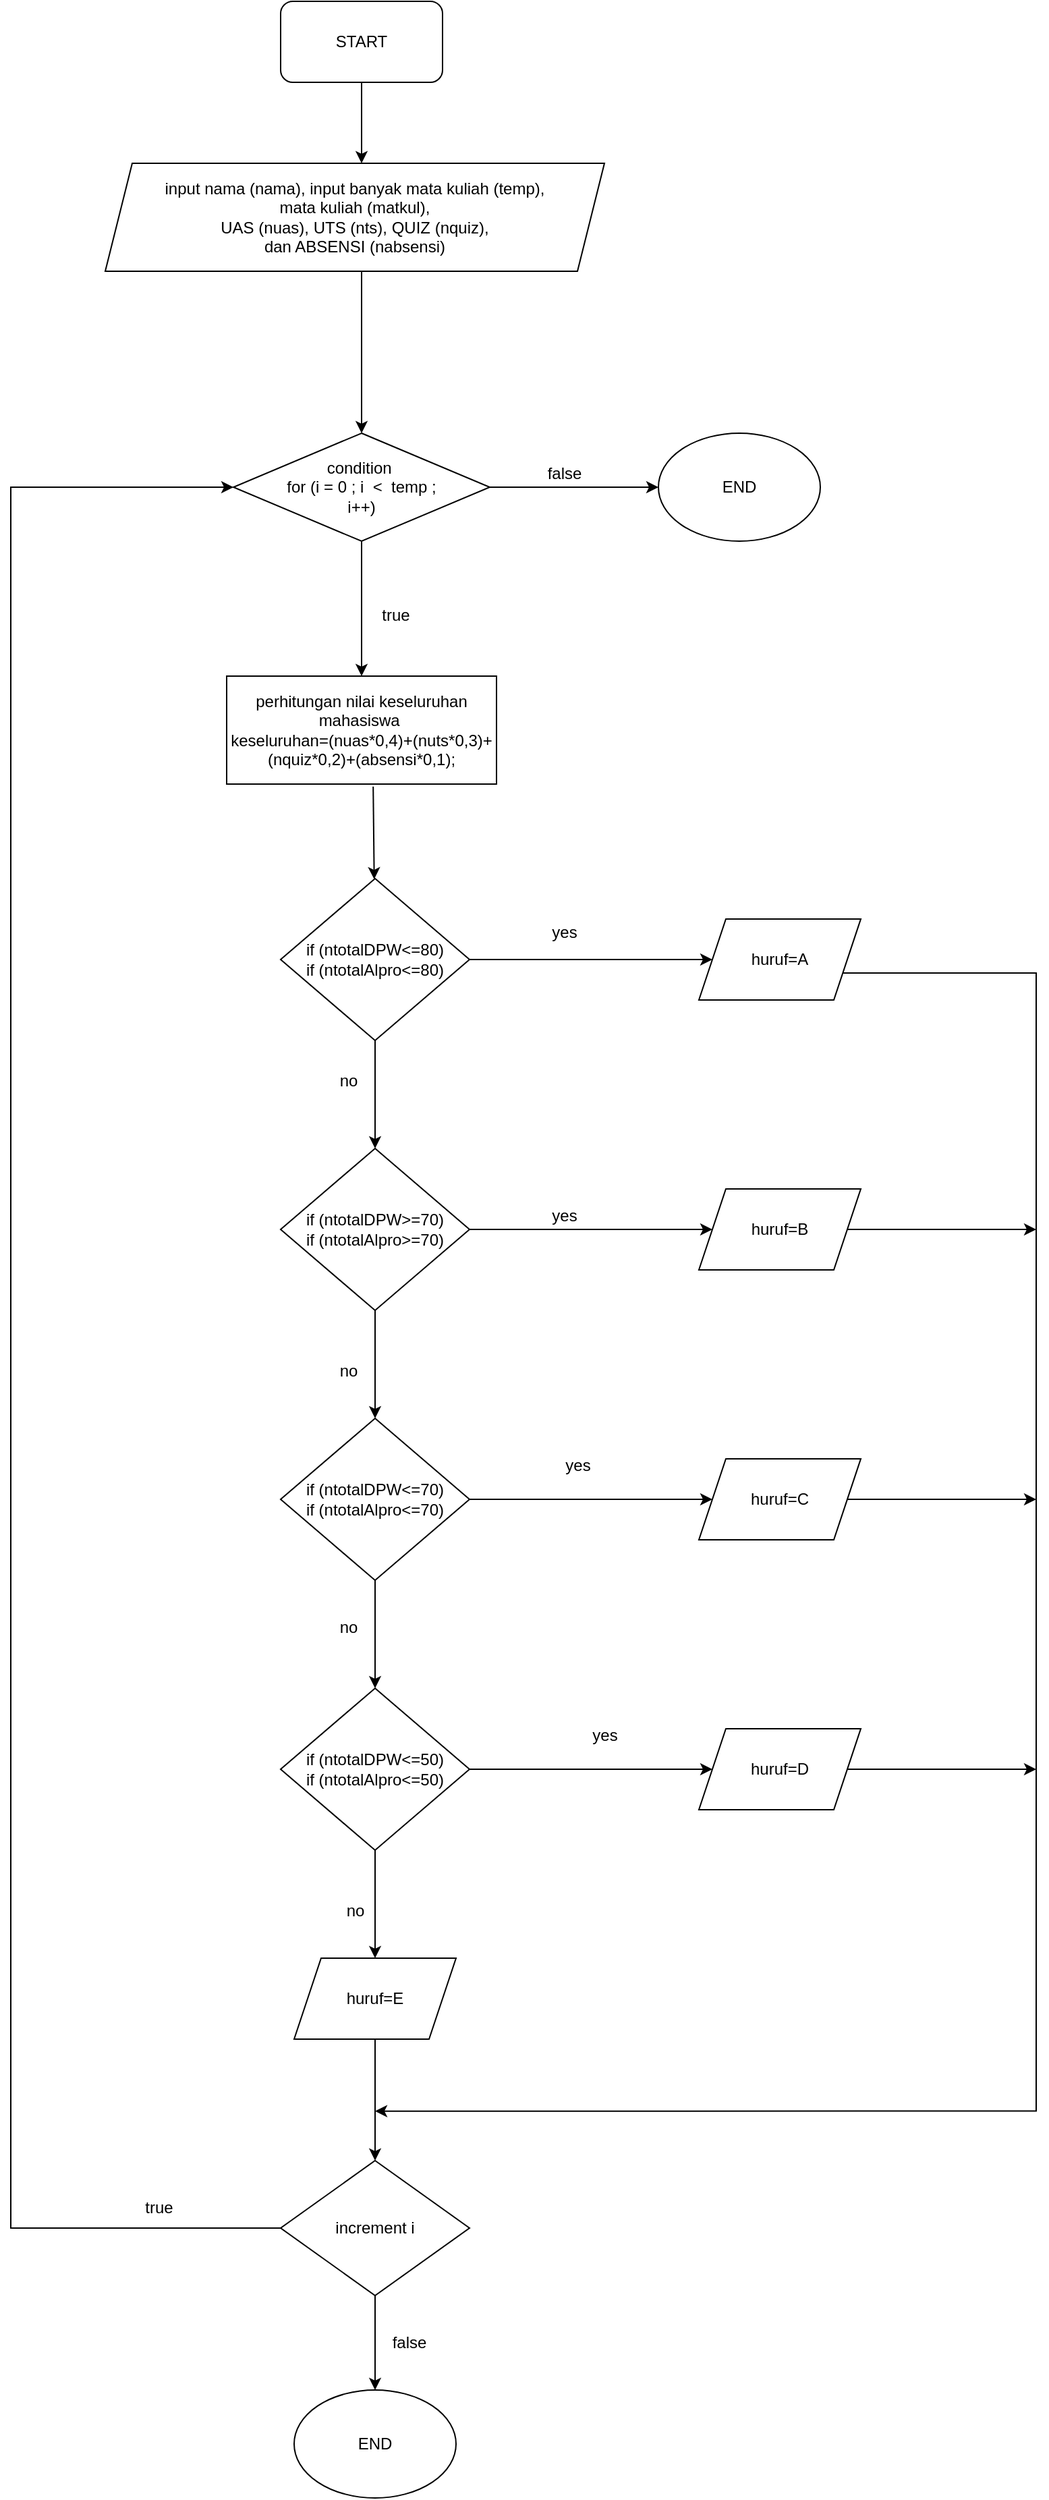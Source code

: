 <mxfile>
    <diagram id="oE5NL9WdwidAnqOml3bV" name="Page-1">
        <mxGraphModel dx="572" dy="518" grid="1" gridSize="10" guides="1" tooltips="1" connect="1" arrows="1" fold="1" page="1" pageScale="1" pageWidth="850" pageHeight="1100" math="0" shadow="0">
            <root>
                <mxCell id="0"/>
                <mxCell id="1" parent="0"/>
                <mxCell id="48" value="START" style="rounded=1;whiteSpace=wrap;html=1;" vertex="1" parent="1">
                    <mxGeometry x="360" y="360" width="120" height="60" as="geometry"/>
                </mxCell>
                <mxCell id="49" value="" style="endArrow=classic;html=1;rounded=0;exitX=0.5;exitY=1;exitDx=0;exitDy=0;" edge="1" parent="1" source="48">
                    <mxGeometry width="50" height="50" relative="1" as="geometry">
                        <mxPoint x="380" y="570" as="sourcePoint"/>
                        <mxPoint x="420" y="480" as="targetPoint"/>
                    </mxGeometry>
                </mxCell>
                <mxCell id="50" value="input nama (nama), input banyak mata kuliah (temp),&lt;br&gt;mata kuliah (matkul), &lt;br&gt;UAS (nuas), UTS (nts), QUIZ (nquiz),&lt;br&gt;&amp;nbsp;dan ABSENSI (nabsensi)&amp;nbsp;" style="shape=parallelogram;perimeter=parallelogramPerimeter;whiteSpace=wrap;html=1;fixedSize=1;" vertex="1" parent="1">
                    <mxGeometry x="230" y="480" width="370" height="80" as="geometry"/>
                </mxCell>
                <mxCell id="51" value="perhitungan nilai keseluruhan mahasiswa&amp;nbsp;&lt;br&gt;keseluruhan=(nuas*0,4)+(nuts*0,3)+&lt;br&gt;(nquiz*0,2)+(absensi*0,1);" style="rounded=0;whiteSpace=wrap;html=1;" vertex="1" parent="1">
                    <mxGeometry x="320" y="860" width="200" height="80" as="geometry"/>
                </mxCell>
                <mxCell id="52" style="edgeStyle=orthogonalEdgeStyle;rounded=0;orthogonalLoop=1;jettySize=auto;html=1;entryX=0;entryY=0.5;entryDx=0;entryDy=0;" edge="1" parent="1" source="53" target="63">
                    <mxGeometry relative="1" as="geometry"/>
                </mxCell>
                <mxCell id="53" value="if (ntotalDPW&amp;lt;=80)&lt;br&gt;if (ntotalAlpro&amp;lt;=80)" style="rhombus;whiteSpace=wrap;html=1;" vertex="1" parent="1">
                    <mxGeometry x="360" y="1010" width="140" height="120" as="geometry"/>
                </mxCell>
                <mxCell id="54" style="edgeStyle=orthogonalEdgeStyle;rounded=0;orthogonalLoop=1;jettySize=auto;html=1;" edge="1" parent="1" source="55" target="65">
                    <mxGeometry relative="1" as="geometry"/>
                </mxCell>
                <mxCell id="55" value="if (ntotalDPW&amp;gt;=70)&lt;br&gt;if (ntotalAlpro&amp;gt;=70)" style="rhombus;whiteSpace=wrap;html=1;" vertex="1" parent="1">
                    <mxGeometry x="360" y="1210" width="140" height="120" as="geometry"/>
                </mxCell>
                <mxCell id="56" value="" style="endArrow=classic;html=1;rounded=0;exitX=0.5;exitY=1;exitDx=0;exitDy=0;entryX=0.5;entryY=0;entryDx=0;entryDy=0;" edge="1" parent="1" source="55" target="58">
                    <mxGeometry width="50" height="50" relative="1" as="geometry">
                        <mxPoint x="530" y="1380" as="sourcePoint"/>
                        <mxPoint x="440" y="1410" as="targetPoint"/>
                    </mxGeometry>
                </mxCell>
                <mxCell id="57" style="edgeStyle=orthogonalEdgeStyle;rounded=0;orthogonalLoop=1;jettySize=auto;html=1;entryX=0;entryY=0.5;entryDx=0;entryDy=0;" edge="1" parent="1" source="58" target="67">
                    <mxGeometry relative="1" as="geometry"/>
                </mxCell>
                <mxCell id="58" value="if (ntotalDPW&amp;lt;=70)&lt;br&gt;if (ntotalAlpro&amp;lt;=70)" style="rhombus;whiteSpace=wrap;html=1;" vertex="1" parent="1">
                    <mxGeometry x="360" y="1410" width="140" height="120" as="geometry"/>
                </mxCell>
                <mxCell id="59" value="" style="endArrow=classic;html=1;rounded=0;exitX=0.5;exitY=1;exitDx=0;exitDy=0;entryX=0.5;entryY=0;entryDx=0;entryDy=0;" edge="1" parent="1" source="58" target="61">
                    <mxGeometry width="50" height="50" relative="1" as="geometry">
                        <mxPoint x="530" y="1580" as="sourcePoint"/>
                        <mxPoint x="440" y="1610" as="targetPoint"/>
                    </mxGeometry>
                </mxCell>
                <mxCell id="60" style="edgeStyle=orthogonalEdgeStyle;rounded=0;orthogonalLoop=1;jettySize=auto;html=1;entryX=0;entryY=0.5;entryDx=0;entryDy=0;" edge="1" parent="1" source="61" target="69">
                    <mxGeometry relative="1" as="geometry"/>
                </mxCell>
                <mxCell id="61" value="if (ntotalDPW&amp;lt;=50)&lt;br&gt;if (ntotalAlpro&amp;lt;=50)" style="rhombus;whiteSpace=wrap;html=1;" vertex="1" parent="1">
                    <mxGeometry x="360" y="1610" width="140" height="120" as="geometry"/>
                </mxCell>
                <mxCell id="62" style="edgeStyle=orthogonalEdgeStyle;rounded=0;orthogonalLoop=1;jettySize=auto;html=1;" edge="1" parent="1" source="63">
                    <mxGeometry relative="1" as="geometry">
                        <mxPoint x="430" y="1923.333" as="targetPoint"/>
                        <Array as="points">
                            <mxPoint x="920" y="1080"/>
                            <mxPoint x="920" y="1923"/>
                        </Array>
                    </mxGeometry>
                </mxCell>
                <mxCell id="63" value="huruf=A" style="shape=parallelogram;perimeter=parallelogramPerimeter;whiteSpace=wrap;html=1;fixedSize=1;" vertex="1" parent="1">
                    <mxGeometry x="670" y="1040" width="120" height="60" as="geometry"/>
                </mxCell>
                <mxCell id="64" style="edgeStyle=orthogonalEdgeStyle;rounded=0;orthogonalLoop=1;jettySize=auto;html=1;" edge="1" parent="1" source="65">
                    <mxGeometry relative="1" as="geometry">
                        <mxPoint x="920" y="1270" as="targetPoint"/>
                    </mxGeometry>
                </mxCell>
                <mxCell id="65" value="huruf=B" style="shape=parallelogram;perimeter=parallelogramPerimeter;whiteSpace=wrap;html=1;fixedSize=1;" vertex="1" parent="1">
                    <mxGeometry x="670" y="1240" width="120" height="60" as="geometry"/>
                </mxCell>
                <mxCell id="66" style="edgeStyle=orthogonalEdgeStyle;rounded=0;orthogonalLoop=1;jettySize=auto;html=1;" edge="1" parent="1" source="67">
                    <mxGeometry relative="1" as="geometry">
                        <mxPoint x="920" y="1470" as="targetPoint"/>
                    </mxGeometry>
                </mxCell>
                <mxCell id="67" value="huruf=C" style="shape=parallelogram;perimeter=parallelogramPerimeter;whiteSpace=wrap;html=1;fixedSize=1;" vertex="1" parent="1">
                    <mxGeometry x="670" y="1440" width="120" height="60" as="geometry"/>
                </mxCell>
                <mxCell id="68" style="edgeStyle=orthogonalEdgeStyle;rounded=0;orthogonalLoop=1;jettySize=auto;html=1;" edge="1" parent="1" source="69">
                    <mxGeometry relative="1" as="geometry">
                        <mxPoint x="920" y="1670" as="targetPoint"/>
                    </mxGeometry>
                </mxCell>
                <mxCell id="69" value="huruf=D" style="shape=parallelogram;perimeter=parallelogramPerimeter;whiteSpace=wrap;html=1;fixedSize=1;" vertex="1" parent="1">
                    <mxGeometry x="670" y="1640" width="120" height="60" as="geometry"/>
                </mxCell>
                <mxCell id="70" value="" style="endArrow=classic;html=1;rounded=0;exitX=0.5;exitY=1;exitDx=0;exitDy=0;entryX=0.5;entryY=0;entryDx=0;entryDy=0;" edge="1" parent="1" source="61" target="72">
                    <mxGeometry width="50" height="50" relative="1" as="geometry">
                        <mxPoint x="530" y="1780" as="sourcePoint"/>
                        <mxPoint x="440" y="1810" as="targetPoint"/>
                    </mxGeometry>
                </mxCell>
                <mxCell id="71" style="edgeStyle=orthogonalEdgeStyle;rounded=0;orthogonalLoop=1;jettySize=auto;html=1;entryX=0.5;entryY=0;entryDx=0;entryDy=0;" edge="1" parent="1" source="72" target="80">
                    <mxGeometry relative="1" as="geometry"/>
                </mxCell>
                <mxCell id="72" value="huruf=E" style="shape=parallelogram;perimeter=parallelogramPerimeter;whiteSpace=wrap;html=1;fixedSize=1;" vertex="1" parent="1">
                    <mxGeometry x="370" y="1810" width="120" height="60" as="geometry"/>
                </mxCell>
                <mxCell id="73" value="END" style="ellipse;whiteSpace=wrap;html=1;" vertex="1" parent="1">
                    <mxGeometry x="370" y="2130" width="120" height="80" as="geometry"/>
                </mxCell>
                <mxCell id="74" value="" style="endArrow=classic;html=1;rounded=0;exitX=0.5;exitY=1;exitDx=0;exitDy=0;entryX=0.5;entryY=0;entryDx=0;entryDy=0;" edge="1" parent="1" target="55">
                    <mxGeometry width="50" height="50" relative="1" as="geometry">
                        <mxPoint x="430" y="1130" as="sourcePoint"/>
                        <mxPoint x="540" y="1180" as="targetPoint"/>
                    </mxGeometry>
                </mxCell>
                <mxCell id="75" style="edgeStyle=orthogonalEdgeStyle;rounded=0;orthogonalLoop=1;jettySize=auto;html=1;entryX=0.5;entryY=0;entryDx=0;entryDy=0;" edge="1" parent="1" source="77" target="51">
                    <mxGeometry relative="1" as="geometry"/>
                </mxCell>
                <mxCell id="76" style="edgeStyle=orthogonalEdgeStyle;rounded=0;orthogonalLoop=1;jettySize=auto;html=1;" edge="1" parent="1" source="77" target="93">
                    <mxGeometry relative="1" as="geometry"/>
                </mxCell>
                <mxCell id="77" value="condition&amp;nbsp;&lt;br&gt;for (i = 0 ; i&amp;nbsp; &amp;lt;&amp;nbsp; temp ;&lt;br&gt;i++)" style="rhombus;whiteSpace=wrap;html=1;" vertex="1" parent="1">
                    <mxGeometry x="325" y="680" width="190" height="80" as="geometry"/>
                </mxCell>
                <mxCell id="78" style="edgeStyle=orthogonalEdgeStyle;rounded=0;orthogonalLoop=1;jettySize=auto;html=1;" edge="1" parent="1" source="80" target="73">
                    <mxGeometry relative="1" as="geometry"/>
                </mxCell>
                <mxCell id="79" style="edgeStyle=orthogonalEdgeStyle;rounded=0;orthogonalLoop=1;jettySize=auto;html=1;entryX=0;entryY=0.5;entryDx=0;entryDy=0;" edge="1" parent="1" source="80" target="77">
                    <mxGeometry relative="1" as="geometry">
                        <Array as="points">
                            <mxPoint x="160" y="2010"/>
                            <mxPoint x="160" y="720"/>
                        </Array>
                    </mxGeometry>
                </mxCell>
                <mxCell id="80" value="increment i" style="rhombus;whiteSpace=wrap;html=1;" vertex="1" parent="1">
                    <mxGeometry x="360" y="1960" width="140" height="100" as="geometry"/>
                </mxCell>
                <mxCell id="81" value="false" style="text;html=1;align=center;verticalAlign=middle;resizable=0;points=[];autosize=1;strokeColor=none;fillColor=none;" vertex="1" parent="1">
                    <mxGeometry x="430" y="2080" width="50" height="30" as="geometry"/>
                </mxCell>
                <mxCell id="82" value="true" style="text;html=1;strokeColor=none;fillColor=none;align=center;verticalAlign=middle;whiteSpace=wrap;rounded=0;" vertex="1" parent="1">
                    <mxGeometry x="240" y="1980" width="60" height="30" as="geometry"/>
                </mxCell>
                <mxCell id="83" value="" style="endArrow=classic;html=1;rounded=0;exitX=0.543;exitY=1.024;exitDx=0;exitDy=0;exitPerimeter=0;" edge="1" parent="1" source="51" target="53">
                    <mxGeometry width="50" height="50" relative="1" as="geometry">
                        <mxPoint x="550" y="1200" as="sourcePoint"/>
                        <mxPoint x="600" y="1150" as="targetPoint"/>
                    </mxGeometry>
                </mxCell>
                <mxCell id="84" value="yes" style="text;html=1;align=center;verticalAlign=middle;resizable=0;points=[];autosize=1;strokeColor=none;fillColor=none;" vertex="1" parent="1">
                    <mxGeometry x="550" y="1035" width="40" height="30" as="geometry"/>
                </mxCell>
                <mxCell id="85" value="no" style="text;html=1;align=center;verticalAlign=middle;resizable=0;points=[];autosize=1;strokeColor=none;fillColor=none;" vertex="1" parent="1">
                    <mxGeometry x="390" y="1145" width="40" height="30" as="geometry"/>
                </mxCell>
                <mxCell id="86" value="yes" style="text;html=1;align=center;verticalAlign=middle;resizable=0;points=[];autosize=1;strokeColor=none;fillColor=none;" vertex="1" parent="1">
                    <mxGeometry x="550" y="1245" width="40" height="30" as="geometry"/>
                </mxCell>
                <mxCell id="87" value="yes" style="text;html=1;align=center;verticalAlign=middle;resizable=0;points=[];autosize=1;strokeColor=none;fillColor=none;" vertex="1" parent="1">
                    <mxGeometry x="560" y="1430" width="40" height="30" as="geometry"/>
                </mxCell>
                <mxCell id="88" value="yes" style="text;html=1;align=center;verticalAlign=middle;resizable=0;points=[];autosize=1;strokeColor=none;fillColor=none;" vertex="1" parent="1">
                    <mxGeometry x="580" y="1630" width="40" height="30" as="geometry"/>
                </mxCell>
                <mxCell id="89" value="no" style="text;html=1;align=center;verticalAlign=middle;resizable=0;points=[];autosize=1;strokeColor=none;fillColor=none;" vertex="1" parent="1">
                    <mxGeometry x="390" y="1360" width="40" height="30" as="geometry"/>
                </mxCell>
                <mxCell id="90" value="no" style="text;html=1;align=center;verticalAlign=middle;resizable=0;points=[];autosize=1;strokeColor=none;fillColor=none;" vertex="1" parent="1">
                    <mxGeometry x="390" y="1550" width="40" height="30" as="geometry"/>
                </mxCell>
                <mxCell id="91" value="no" style="text;html=1;align=center;verticalAlign=middle;resizable=0;points=[];autosize=1;strokeColor=none;fillColor=none;" vertex="1" parent="1">
                    <mxGeometry x="395" y="1760" width="40" height="30" as="geometry"/>
                </mxCell>
                <mxCell id="92" value="true" style="text;html=1;align=center;verticalAlign=middle;resizable=0;points=[];autosize=1;strokeColor=none;fillColor=none;" vertex="1" parent="1">
                    <mxGeometry x="425" y="800" width="40" height="30" as="geometry"/>
                </mxCell>
                <mxCell id="93" value="END" style="ellipse;whiteSpace=wrap;html=1;" vertex="1" parent="1">
                    <mxGeometry x="640" y="680" width="120" height="80" as="geometry"/>
                </mxCell>
                <mxCell id="94" value="false" style="text;html=1;align=center;verticalAlign=middle;resizable=0;points=[];autosize=1;strokeColor=none;fillColor=none;" vertex="1" parent="1">
                    <mxGeometry x="545" y="695" width="50" height="30" as="geometry"/>
                </mxCell>
                <mxCell id="95" value="" style="endArrow=classic;html=1;rounded=0;entryX=0.5;entryY=0;entryDx=0;entryDy=0;" edge="1" parent="1" target="77">
                    <mxGeometry width="50" height="50" relative="1" as="geometry">
                        <mxPoint x="420" y="560" as="sourcePoint"/>
                        <mxPoint x="600" y="590" as="targetPoint"/>
                    </mxGeometry>
                </mxCell>
            </root>
        </mxGraphModel>
    </diagram>
</mxfile>